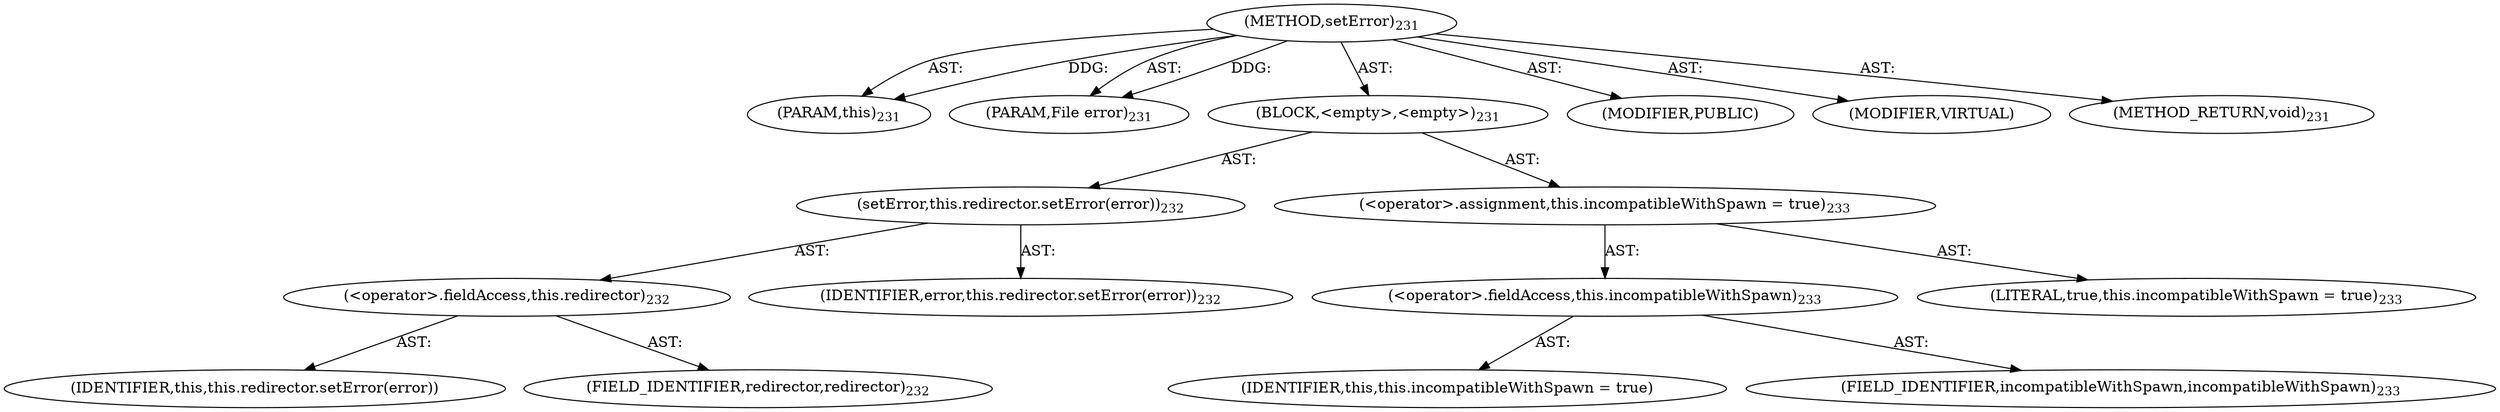 digraph "setError" {  
"111669149707" [label = <(METHOD,setError)<SUB>231</SUB>> ]
"115964117026" [label = <(PARAM,this)<SUB>231</SUB>> ]
"115964117027" [label = <(PARAM,File error)<SUB>231</SUB>> ]
"25769803790" [label = <(BLOCK,&lt;empty&gt;,&lt;empty&gt;)<SUB>231</SUB>> ]
"30064771117" [label = <(setError,this.redirector.setError(error))<SUB>232</SUB>> ]
"30064771118" [label = <(&lt;operator&gt;.fieldAccess,this.redirector)<SUB>232</SUB>> ]
"68719476805" [label = <(IDENTIFIER,this,this.redirector.setError(error))> ]
"55834574867" [label = <(FIELD_IDENTIFIER,redirector,redirector)<SUB>232</SUB>> ]
"68719476806" [label = <(IDENTIFIER,error,this.redirector.setError(error))<SUB>232</SUB>> ]
"30064771119" [label = <(&lt;operator&gt;.assignment,this.incompatibleWithSpawn = true)<SUB>233</SUB>> ]
"30064771120" [label = <(&lt;operator&gt;.fieldAccess,this.incompatibleWithSpawn)<SUB>233</SUB>> ]
"68719476807" [label = <(IDENTIFIER,this,this.incompatibleWithSpawn = true)> ]
"55834574868" [label = <(FIELD_IDENTIFIER,incompatibleWithSpawn,incompatibleWithSpawn)<SUB>233</SUB>> ]
"90194313226" [label = <(LITERAL,true,this.incompatibleWithSpawn = true)<SUB>233</SUB>> ]
"133143986213" [label = <(MODIFIER,PUBLIC)> ]
"133143986214" [label = <(MODIFIER,VIRTUAL)> ]
"128849018891" [label = <(METHOD_RETURN,void)<SUB>231</SUB>> ]
  "111669149707" -> "115964117026"  [ label = "AST: "] 
  "111669149707" -> "115964117027"  [ label = "AST: "] 
  "111669149707" -> "25769803790"  [ label = "AST: "] 
  "111669149707" -> "133143986213"  [ label = "AST: "] 
  "111669149707" -> "133143986214"  [ label = "AST: "] 
  "111669149707" -> "128849018891"  [ label = "AST: "] 
  "25769803790" -> "30064771117"  [ label = "AST: "] 
  "25769803790" -> "30064771119"  [ label = "AST: "] 
  "30064771117" -> "30064771118"  [ label = "AST: "] 
  "30064771117" -> "68719476806"  [ label = "AST: "] 
  "30064771118" -> "68719476805"  [ label = "AST: "] 
  "30064771118" -> "55834574867"  [ label = "AST: "] 
  "30064771119" -> "30064771120"  [ label = "AST: "] 
  "30064771119" -> "90194313226"  [ label = "AST: "] 
  "30064771120" -> "68719476807"  [ label = "AST: "] 
  "30064771120" -> "55834574868"  [ label = "AST: "] 
  "111669149707" -> "115964117026"  [ label = "DDG: "] 
  "111669149707" -> "115964117027"  [ label = "DDG: "] 
}
